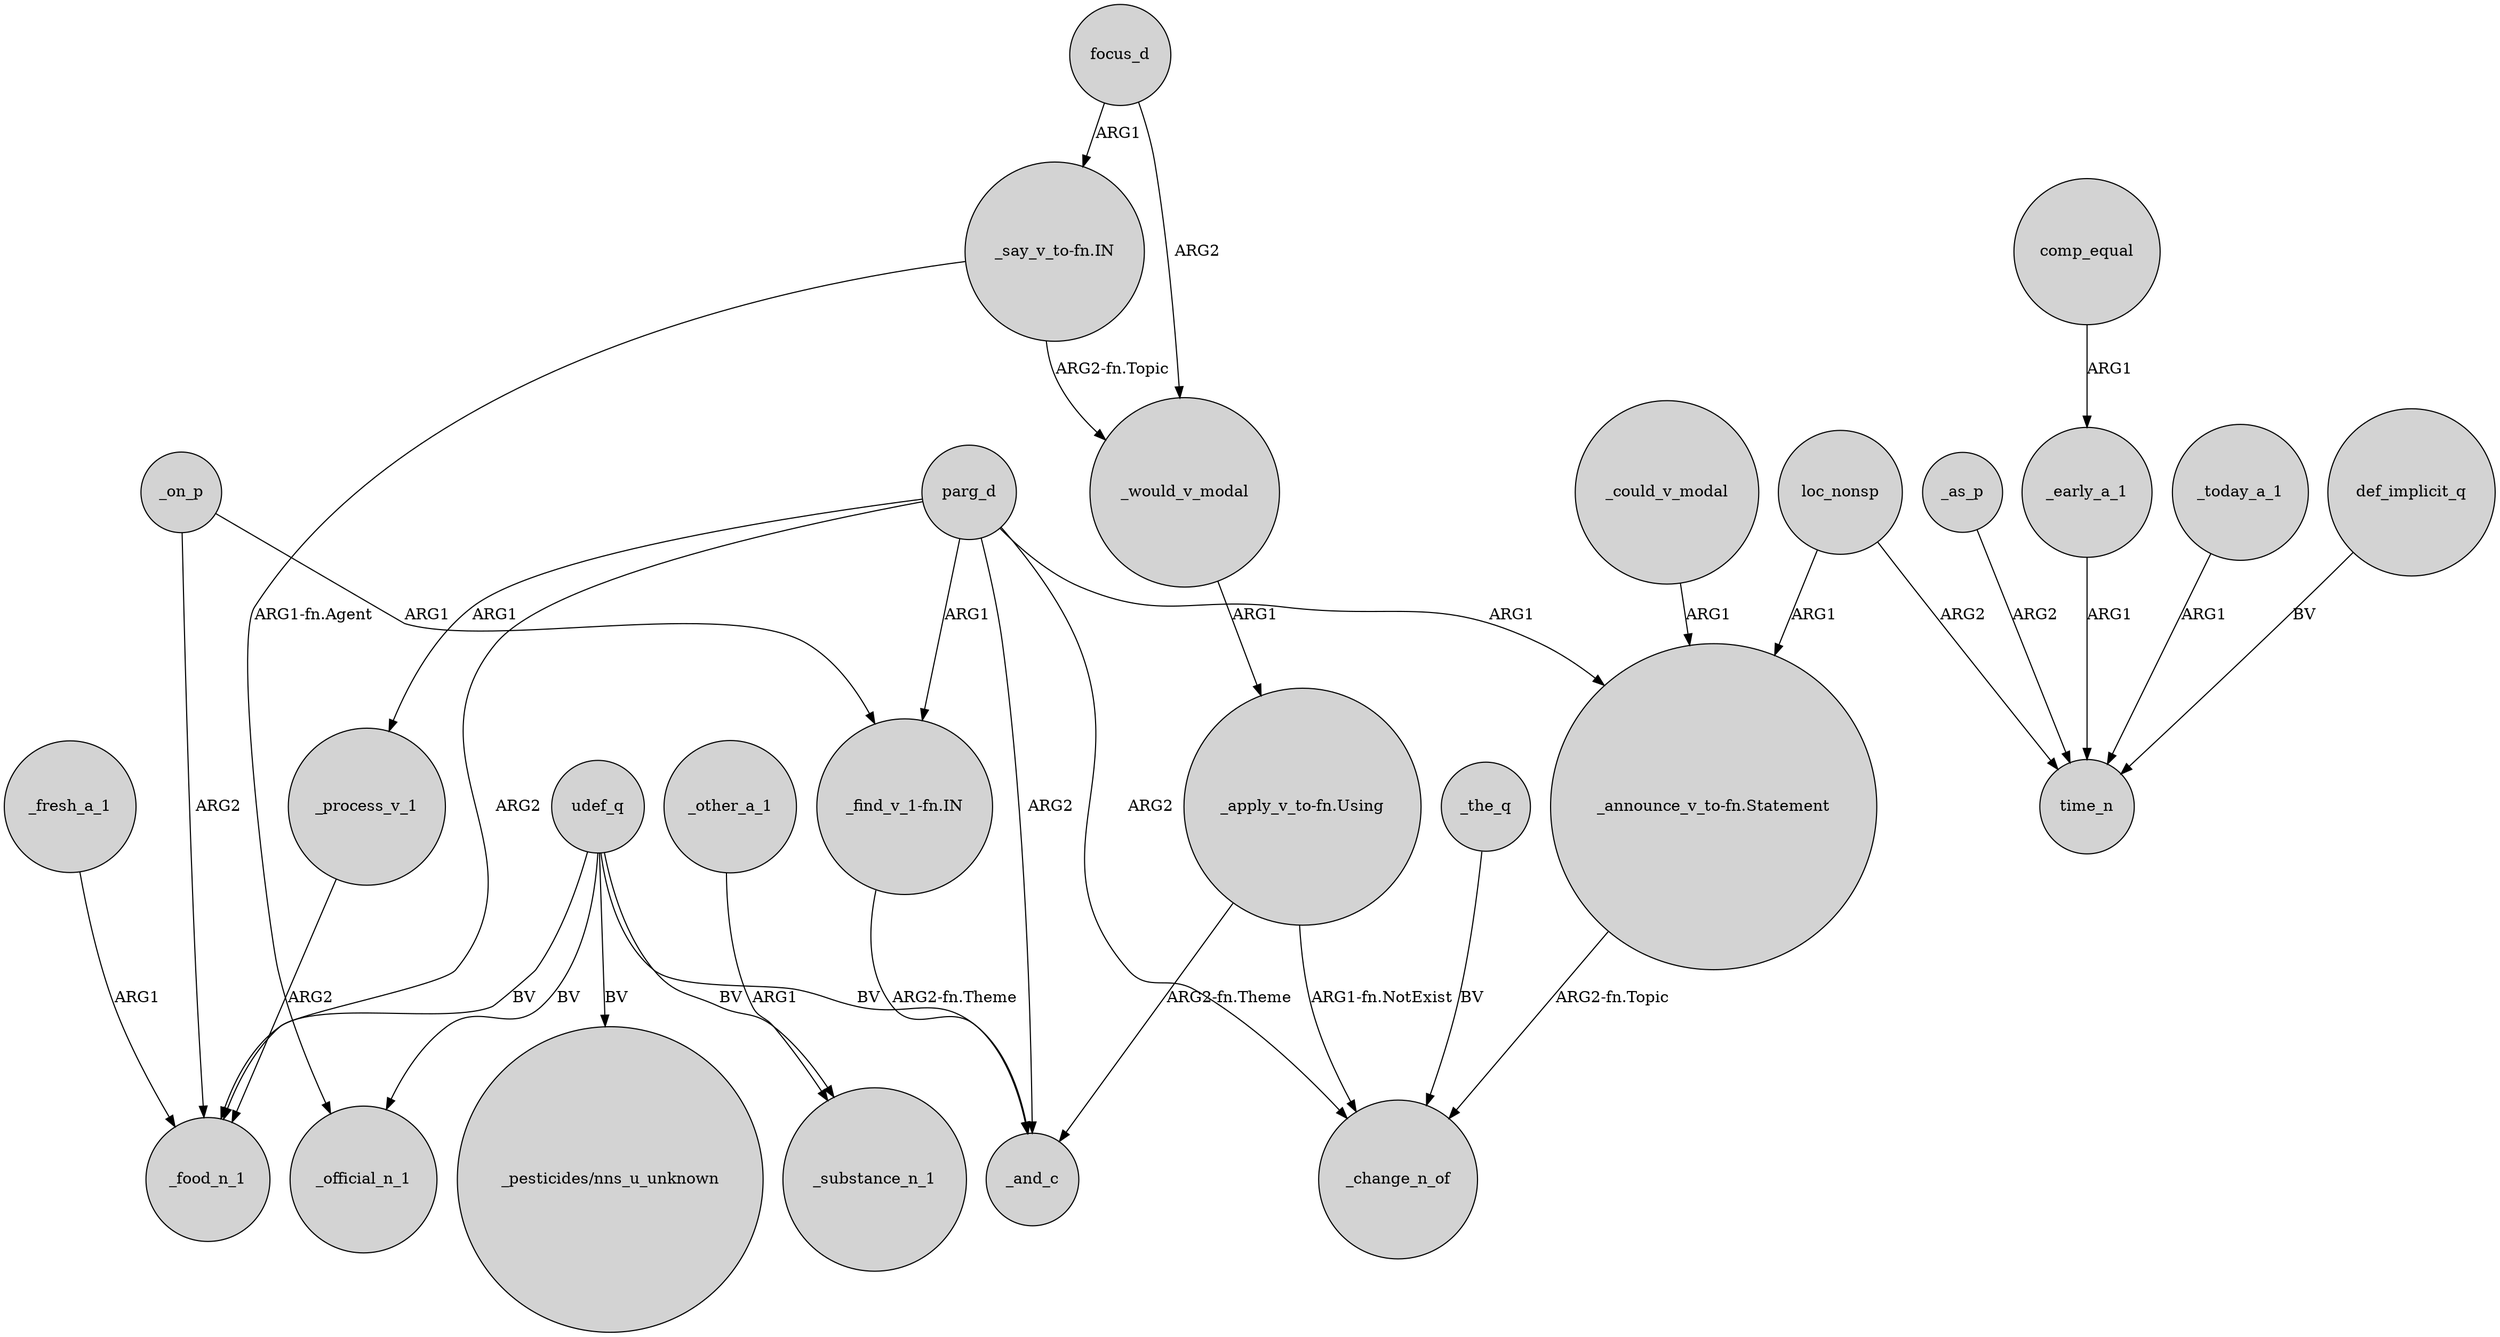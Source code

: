 digraph {
	node [shape=circle style=filled]
	"_say_v_to-fn.IN" -> _would_v_modal [label="ARG2-fn.Topic"]
	focus_d -> _would_v_modal [label=ARG2]
	parg_d -> _change_n_of [label=ARG2]
	_today_a_1 -> time_n [label=ARG1]
	parg_d -> _process_v_1 [label=ARG1]
	_fresh_a_1 -> _food_n_1 [label=ARG1]
	"_say_v_to-fn.IN" -> _official_n_1 [label="ARG1-fn.Agent"]
	"_apply_v_to-fn.Using" -> _change_n_of [label="ARG1-fn.NotExist"]
	udef_q -> _substance_n_1 [label=BV]
	udef_q -> "_pesticides/nns_u_unknown" [label=BV]
	_could_v_modal -> "_announce_v_to-fn.Statement" [label=ARG1]
	udef_q -> _food_n_1 [label=BV]
	focus_d -> "_say_v_to-fn.IN" [label=ARG1]
	loc_nonsp -> time_n [label=ARG2]
	_would_v_modal -> "_apply_v_to-fn.Using" [label=ARG1]
	parg_d -> _and_c [label=ARG2]
	_on_p -> _food_n_1 [label=ARG2]
	loc_nonsp -> "_announce_v_to-fn.Statement" [label=ARG1]
	parg_d -> _food_n_1 [label=ARG2]
	parg_d -> "_announce_v_to-fn.Statement" [label=ARG1]
	"_announce_v_to-fn.Statement" -> _change_n_of [label="ARG2-fn.Topic"]
	udef_q -> _official_n_1 [label=BV]
	_other_a_1 -> _substance_n_1 [label=ARG1]
	_on_p -> "_find_v_1-fn.IN" [label=ARG1]
	parg_d -> "_find_v_1-fn.IN" [label=ARG1]
	_early_a_1 -> time_n [label=ARG1]
	_the_q -> _change_n_of [label=BV]
	"_find_v_1-fn.IN" -> _and_c [label="ARG2-fn.Theme"]
	comp_equal -> _early_a_1 [label=ARG1]
	udef_q -> _and_c [label=BV]
	_process_v_1 -> _food_n_1 [label=ARG2]
	def_implicit_q -> time_n [label=BV]
	_as_p -> time_n [label=ARG2]
	"_apply_v_to-fn.Using" -> _and_c [label="ARG2-fn.Theme"]
}
